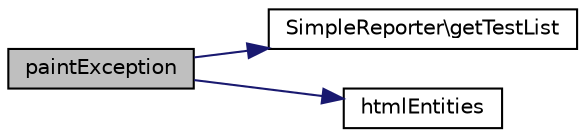 digraph "paintException"
{
  edge [fontname="Helvetica",fontsize="10",labelfontname="Helvetica",labelfontsize="10"];
  node [fontname="Helvetica",fontsize="10",shape=record];
  rankdir="LR";
  Node1 [label="paintException",height=0.2,width=0.4,color="black", fillcolor="grey75", style="filled" fontcolor="black"];
  Node1 -> Node2 [color="midnightblue",fontsize="10",style="solid",fontname="Helvetica"];
  Node2 [label="SimpleReporter\\getTestList",height=0.2,width=0.4,color="black", fillcolor="white", style="filled",URL="$class_simple_reporter.html#a6009e1d097a757744ce44ebd4126abf7"];
  Node1 -> Node3 [color="midnightblue",fontsize="10",style="solid",fontname="Helvetica"];
  Node3 [label="htmlEntities",height=0.2,width=0.4,color="black", fillcolor="white", style="filled",URL="$class_html_reporter.html#a56861d211859600f60f76fa0d518069f"];
}
